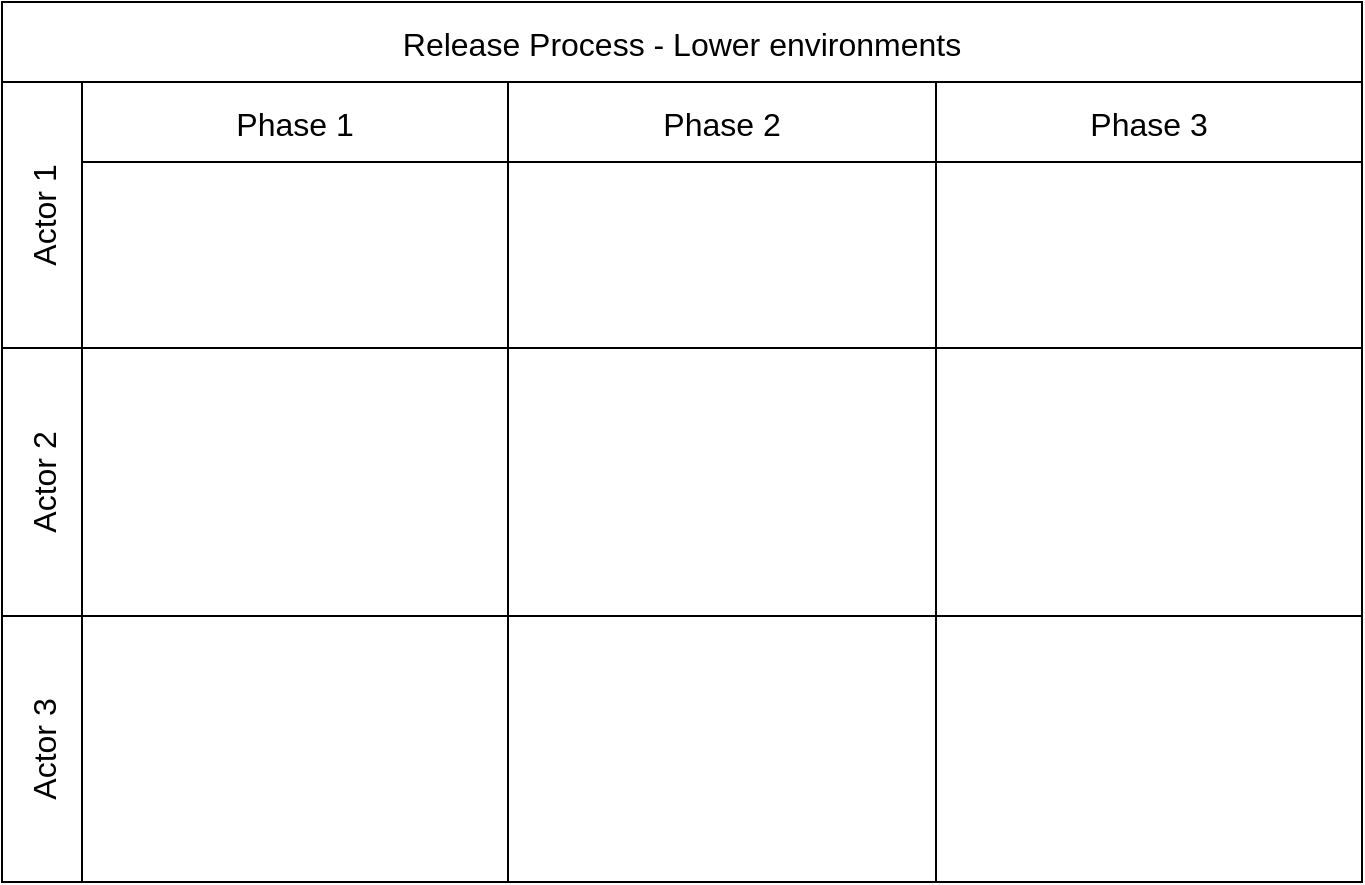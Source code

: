 <mxfile version="26.0.15">
  <diagram name="Page-1" id="YtN1nSi710B2o5z7hdPx">
    <mxGraphModel dx="995" dy="663" grid="1" gridSize="10" guides="1" tooltips="1" connect="1" arrows="1" fold="1" page="1" pageScale="1" pageWidth="850" pageHeight="1100" math="0" shadow="0">
      <root>
        <mxCell id="0" />
        <mxCell id="1" parent="0" />
        <mxCell id="kkMAAxsVTp9UIa4ZnZZu-1" value="Release Process - Lower environments" style="shape=table;childLayout=tableLayout;startSize=40;collapsible=0;recursiveResize=0;expand=0;fontSize=16;" vertex="1" parent="1">
          <mxGeometry x="80" y="40" width="680" height="440" as="geometry" />
        </mxCell>
        <mxCell id="kkMAAxsVTp9UIa4ZnZZu-2" value="Actor 1" style="shape=tableRow;horizontal=0;swimlaneHead=0;swimlaneBody=0;top=0;left=0;strokeColor=inherit;bottom=0;right=0;dropTarget=0;fontStyle=0;fillColor=none;points=[[0,0.5],[1,0.5]];portConstraint=eastwest;startSize=40;collapsible=0;recursiveResize=0;expand=0;fontSize=16;" vertex="1" parent="kkMAAxsVTp9UIa4ZnZZu-1">
          <mxGeometry y="40" width="680" height="133" as="geometry" />
        </mxCell>
        <mxCell id="kkMAAxsVTp9UIa4ZnZZu-3" value="Phase 1" style="swimlane;swimlaneHead=0;swimlaneBody=0;fontStyle=0;strokeColor=inherit;connectable=0;fillColor=none;startSize=40;collapsible=0;recursiveResize=0;expand=0;fontSize=16;" vertex="1" parent="kkMAAxsVTp9UIa4ZnZZu-2">
          <mxGeometry x="40" width="213" height="133" as="geometry">
            <mxRectangle width="213" height="133" as="alternateBounds" />
          </mxGeometry>
        </mxCell>
        <mxCell id="kkMAAxsVTp9UIa4ZnZZu-4" value="Phase 2" style="swimlane;swimlaneHead=0;swimlaneBody=0;fontStyle=0;strokeColor=inherit;connectable=0;fillColor=none;startSize=40;collapsible=0;recursiveResize=0;expand=0;fontSize=16;" vertex="1" parent="kkMAAxsVTp9UIa4ZnZZu-2">
          <mxGeometry x="253" width="214" height="133" as="geometry">
            <mxRectangle width="214" height="133" as="alternateBounds" />
          </mxGeometry>
        </mxCell>
        <mxCell id="kkMAAxsVTp9UIa4ZnZZu-5" value="Phase 3" style="swimlane;swimlaneHead=0;swimlaneBody=0;fontStyle=0;strokeColor=inherit;connectable=0;fillColor=none;startSize=40;collapsible=0;recursiveResize=0;expand=0;fontSize=16;" vertex="1" parent="kkMAAxsVTp9UIa4ZnZZu-2">
          <mxGeometry x="467" width="213" height="133" as="geometry">
            <mxRectangle width="213" height="133" as="alternateBounds" />
          </mxGeometry>
        </mxCell>
        <mxCell id="kkMAAxsVTp9UIa4ZnZZu-6" value="Actor 2" style="shape=tableRow;horizontal=0;swimlaneHead=0;swimlaneBody=0;top=0;left=0;strokeColor=inherit;bottom=0;right=0;dropTarget=0;fontStyle=0;fillColor=none;points=[[0,0.5],[1,0.5]];portConstraint=eastwest;startSize=40;collapsible=0;recursiveResize=0;expand=0;fontSize=16;" vertex="1" parent="kkMAAxsVTp9UIa4ZnZZu-1">
          <mxGeometry y="173" width="680" height="134" as="geometry" />
        </mxCell>
        <mxCell id="kkMAAxsVTp9UIa4ZnZZu-7" value="" style="swimlane;swimlaneHead=0;swimlaneBody=0;fontStyle=0;connectable=0;strokeColor=inherit;fillColor=none;startSize=0;collapsible=0;recursiveResize=0;expand=0;fontSize=16;" vertex="1" parent="kkMAAxsVTp9UIa4ZnZZu-6">
          <mxGeometry x="40" width="213" height="134" as="geometry">
            <mxRectangle width="213" height="134" as="alternateBounds" />
          </mxGeometry>
        </mxCell>
        <mxCell id="kkMAAxsVTp9UIa4ZnZZu-8" value="" style="swimlane;swimlaneHead=0;swimlaneBody=0;fontStyle=0;connectable=0;strokeColor=inherit;fillColor=none;startSize=0;collapsible=0;recursiveResize=0;expand=0;fontSize=16;" vertex="1" parent="kkMAAxsVTp9UIa4ZnZZu-6">
          <mxGeometry x="253" width="214" height="134" as="geometry">
            <mxRectangle width="214" height="134" as="alternateBounds" />
          </mxGeometry>
        </mxCell>
        <mxCell id="kkMAAxsVTp9UIa4ZnZZu-9" value="" style="swimlane;swimlaneHead=0;swimlaneBody=0;fontStyle=0;connectable=0;strokeColor=inherit;fillColor=none;startSize=0;collapsible=0;recursiveResize=0;expand=0;fontSize=16;" vertex="1" parent="kkMAAxsVTp9UIa4ZnZZu-6">
          <mxGeometry x="467" width="213" height="134" as="geometry">
            <mxRectangle width="213" height="134" as="alternateBounds" />
          </mxGeometry>
        </mxCell>
        <mxCell id="kkMAAxsVTp9UIa4ZnZZu-10" value="Actor 3" style="shape=tableRow;horizontal=0;swimlaneHead=0;swimlaneBody=0;top=0;left=0;strokeColor=inherit;bottom=0;right=0;dropTarget=0;fontStyle=0;fillColor=none;points=[[0,0.5],[1,0.5]];portConstraint=eastwest;startSize=40;collapsible=0;recursiveResize=0;expand=0;fontSize=16;" vertex="1" parent="kkMAAxsVTp9UIa4ZnZZu-1">
          <mxGeometry y="307" width="680" height="133" as="geometry" />
        </mxCell>
        <mxCell id="kkMAAxsVTp9UIa4ZnZZu-11" value="" style="swimlane;swimlaneHead=0;swimlaneBody=0;fontStyle=0;connectable=0;strokeColor=inherit;fillColor=none;startSize=0;collapsible=0;recursiveResize=0;expand=0;fontSize=16;" vertex="1" parent="kkMAAxsVTp9UIa4ZnZZu-10">
          <mxGeometry x="40" width="213" height="133" as="geometry">
            <mxRectangle width="213" height="133" as="alternateBounds" />
          </mxGeometry>
        </mxCell>
        <mxCell id="kkMAAxsVTp9UIa4ZnZZu-12" value="" style="swimlane;swimlaneHead=0;swimlaneBody=0;fontStyle=0;connectable=0;strokeColor=inherit;fillColor=none;startSize=0;collapsible=0;recursiveResize=0;expand=0;fontSize=16;" vertex="1" parent="kkMAAxsVTp9UIa4ZnZZu-10">
          <mxGeometry x="253" width="214" height="133" as="geometry">
            <mxRectangle width="214" height="133" as="alternateBounds" />
          </mxGeometry>
        </mxCell>
        <mxCell id="kkMAAxsVTp9UIa4ZnZZu-13" value="" style="swimlane;swimlaneHead=0;swimlaneBody=0;fontStyle=0;connectable=0;strokeColor=inherit;fillColor=none;startSize=0;collapsible=0;recursiveResize=0;expand=0;fontSize=16;" vertex="1" parent="kkMAAxsVTp9UIa4ZnZZu-10">
          <mxGeometry x="467" width="213" height="133" as="geometry">
            <mxRectangle width="213" height="133" as="alternateBounds" />
          </mxGeometry>
        </mxCell>
      </root>
    </mxGraphModel>
  </diagram>
</mxfile>
